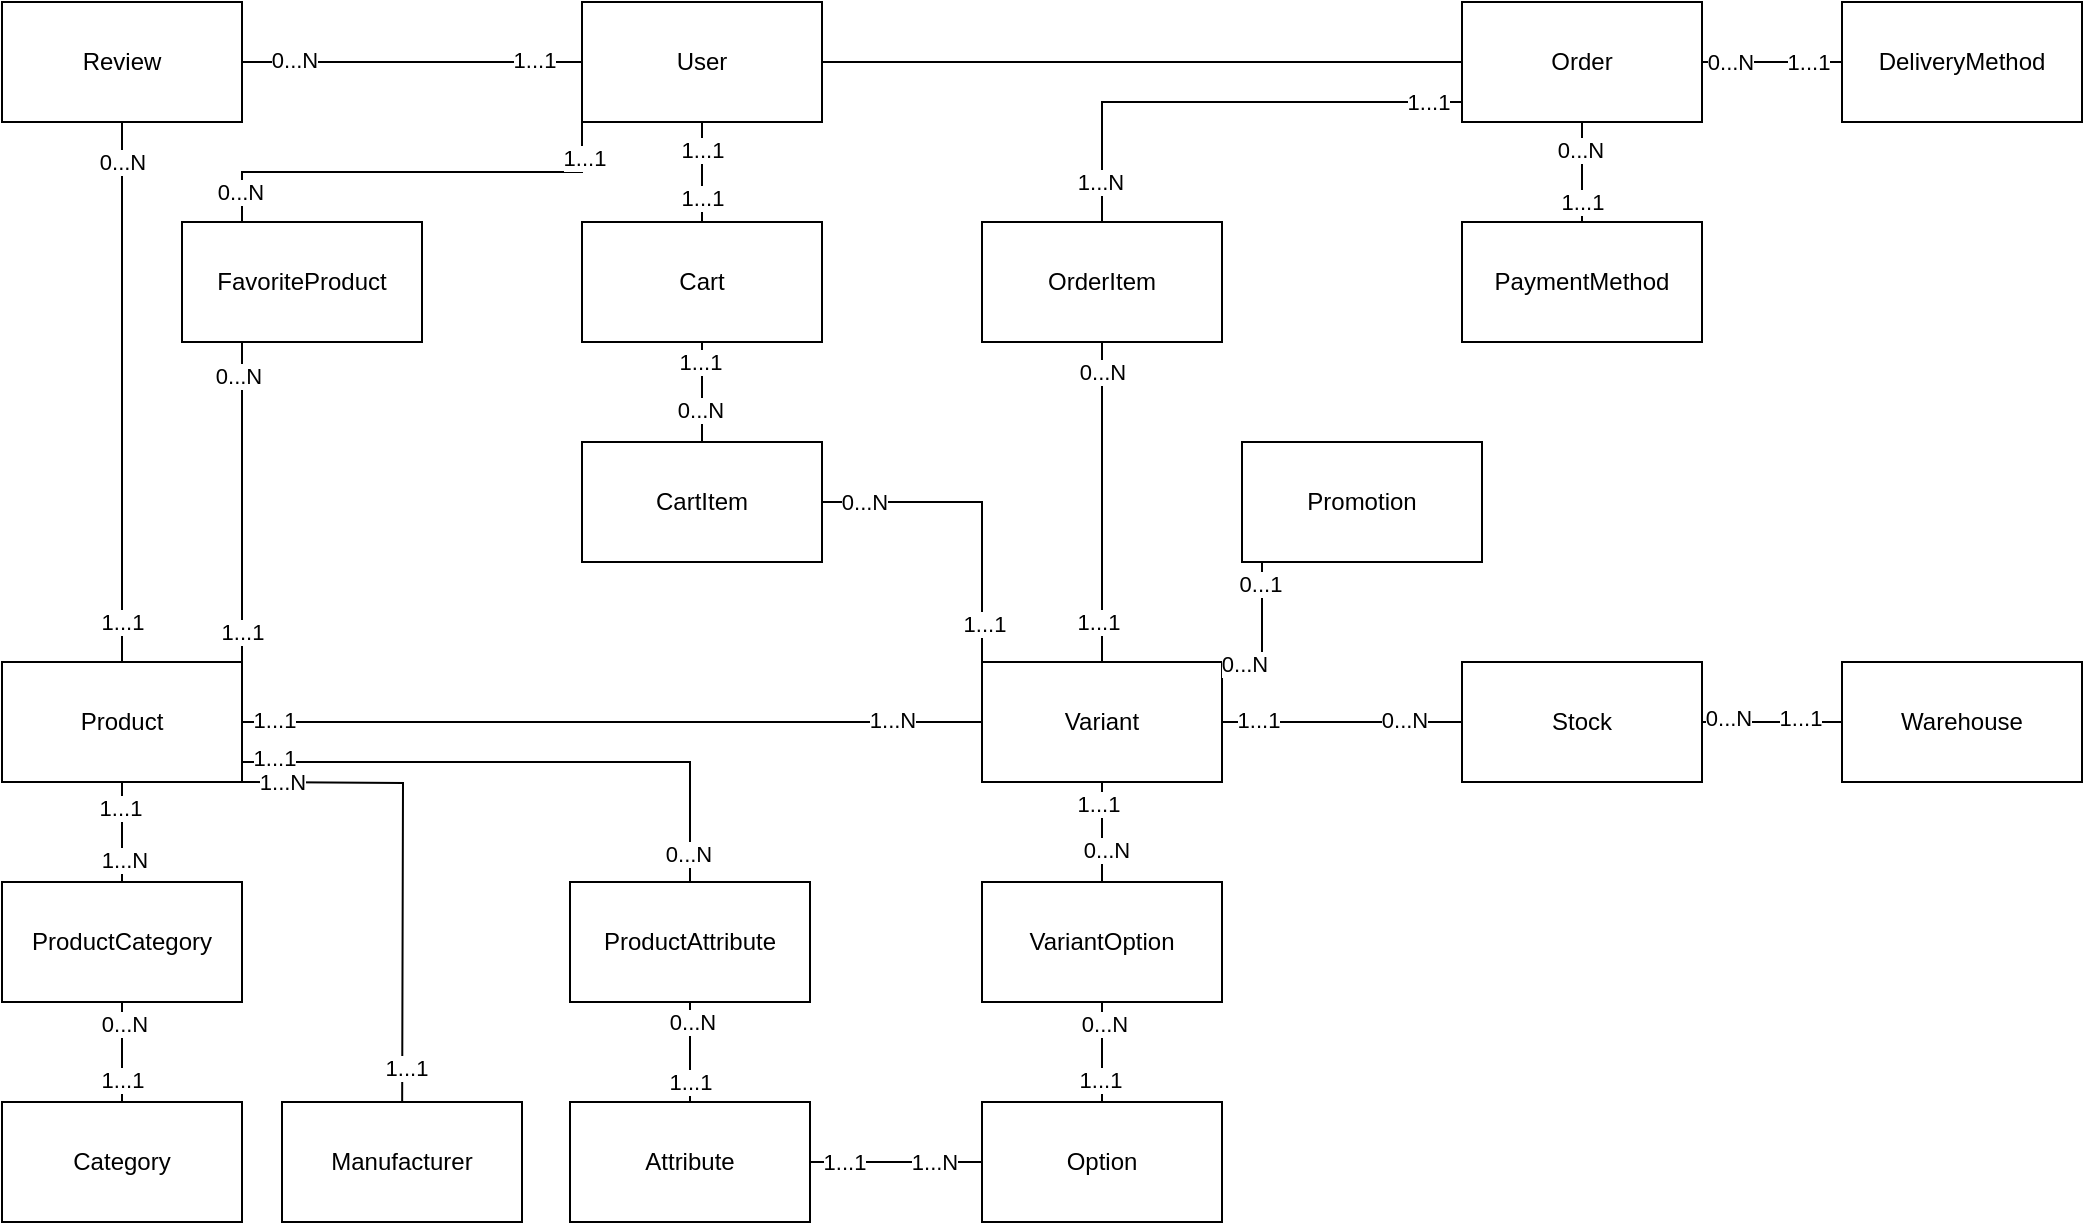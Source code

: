 <mxfile version="28.2.7">
  <diagram name="Strona-1" id="PEecjOJiIHhY2DFbFWOt">
    <mxGraphModel dx="1303" dy="703" grid="1" gridSize="10" guides="1" tooltips="1" connect="1" arrows="1" fold="1" page="1" pageScale="1" pageWidth="827" pageHeight="1169" math="0" shadow="0">
      <root>
        <mxCell id="0" />
        <mxCell id="1" parent="0" />
        <mxCell id="-7ICKPcDUCMhJo7mmsCI-3" style="rounded=0;orthogonalLoop=1;jettySize=auto;html=1;exitX=0.5;exitY=1;exitDx=0;exitDy=0;entryX=0.5;entryY=0;entryDx=0;entryDy=0;endArrow=none;endFill=0;" edge="1" parent="1" source="-7ICKPcDUCMhJo7mmsCI-1" target="-7ICKPcDUCMhJo7mmsCI-2">
          <mxGeometry relative="1" as="geometry" />
        </mxCell>
        <mxCell id="-7ICKPcDUCMhJo7mmsCI-56" value="1...1" style="edgeLabel;html=1;align=center;verticalAlign=middle;resizable=0;points=[];" vertex="1" connectable="0" parent="-7ICKPcDUCMhJo7mmsCI-3">
          <mxGeometry x="-0.467" relative="1" as="geometry">
            <mxPoint as="offset" />
          </mxGeometry>
        </mxCell>
        <mxCell id="-7ICKPcDUCMhJo7mmsCI-57" value="1...1" style="edgeLabel;html=1;align=center;verticalAlign=middle;resizable=0;points=[];" vertex="1" connectable="0" parent="-7ICKPcDUCMhJo7mmsCI-3">
          <mxGeometry x="0.493" relative="1" as="geometry">
            <mxPoint as="offset" />
          </mxGeometry>
        </mxCell>
        <mxCell id="-7ICKPcDUCMhJo7mmsCI-20" style="edgeStyle=orthogonalEdgeStyle;rounded=0;orthogonalLoop=1;jettySize=auto;html=1;exitX=1;exitY=0.5;exitDx=0;exitDy=0;entryX=0;entryY=0.5;entryDx=0;entryDy=0;endArrow=none;endFill=0;" edge="1" parent="1" source="-7ICKPcDUCMhJo7mmsCI-1" target="-7ICKPcDUCMhJo7mmsCI-4">
          <mxGeometry relative="1" as="geometry" />
        </mxCell>
        <mxCell id="-7ICKPcDUCMhJo7mmsCI-23" style="edgeStyle=orthogonalEdgeStyle;rounded=0;orthogonalLoop=1;jettySize=auto;html=1;exitX=0;exitY=1;exitDx=0;exitDy=0;endArrow=none;endFill=0;" edge="1" parent="1" source="-7ICKPcDUCMhJo7mmsCI-1" target="-7ICKPcDUCMhJo7mmsCI-7">
          <mxGeometry relative="1" as="geometry">
            <Array as="points">
              <mxPoint x="300" y="95" />
              <mxPoint x="130" y="95" />
            </Array>
          </mxGeometry>
        </mxCell>
        <mxCell id="-7ICKPcDUCMhJo7mmsCI-94" value="1...1" style="edgeLabel;html=1;align=center;verticalAlign=middle;resizable=0;points=[];" vertex="1" connectable="0" parent="-7ICKPcDUCMhJo7mmsCI-23">
          <mxGeometry x="-0.84" y="1" relative="1" as="geometry">
            <mxPoint as="offset" />
          </mxGeometry>
        </mxCell>
        <mxCell id="-7ICKPcDUCMhJo7mmsCI-95" value="0...N" style="edgeLabel;html=1;align=center;verticalAlign=middle;resizable=0;points=[];" vertex="1" connectable="0" parent="-7ICKPcDUCMhJo7mmsCI-23">
          <mxGeometry x="0.864" y="-1" relative="1" as="geometry">
            <mxPoint as="offset" />
          </mxGeometry>
        </mxCell>
        <mxCell id="-7ICKPcDUCMhJo7mmsCI-1" value="User" style="rounded=0;whiteSpace=wrap;html=1;" vertex="1" parent="1">
          <mxGeometry x="300" y="10" width="120" height="60" as="geometry" />
        </mxCell>
        <mxCell id="-7ICKPcDUCMhJo7mmsCI-2" value="Cart" style="rounded=0;whiteSpace=wrap;html=1;" vertex="1" parent="1">
          <mxGeometry x="300" y="120" width="120" height="60" as="geometry" />
        </mxCell>
        <mxCell id="-7ICKPcDUCMhJo7mmsCI-45" style="edgeStyle=orthogonalEdgeStyle;rounded=0;orthogonalLoop=1;jettySize=auto;html=1;entryX=0.5;entryY=0;entryDx=0;entryDy=0;endArrow=none;endFill=0;" edge="1" parent="1" source="-7ICKPcDUCMhJo7mmsCI-4" target="-7ICKPcDUCMhJo7mmsCI-43">
          <mxGeometry relative="1" as="geometry">
            <Array as="points">
              <mxPoint x="560" y="60" />
            </Array>
          </mxGeometry>
        </mxCell>
        <mxCell id="-7ICKPcDUCMhJo7mmsCI-62" value="1...N" style="edgeLabel;html=1;align=center;verticalAlign=middle;resizable=0;points=[];" vertex="1" connectable="0" parent="-7ICKPcDUCMhJo7mmsCI-45">
          <mxGeometry x="0.521" y="-1" relative="1" as="geometry">
            <mxPoint y="37" as="offset" />
          </mxGeometry>
        </mxCell>
        <mxCell id="-7ICKPcDUCMhJo7mmsCI-63" value="1...1" style="edgeLabel;html=1;align=center;verticalAlign=middle;resizable=0;points=[];" vertex="1" connectable="0" parent="-7ICKPcDUCMhJo7mmsCI-45">
          <mxGeometry x="-0.859" relative="1" as="geometry">
            <mxPoint as="offset" />
          </mxGeometry>
        </mxCell>
        <mxCell id="-7ICKPcDUCMhJo7mmsCI-100" style="edgeStyle=orthogonalEdgeStyle;rounded=0;orthogonalLoop=1;jettySize=auto;html=1;exitX=1;exitY=0.5;exitDx=0;exitDy=0;entryX=0;entryY=0.5;entryDx=0;entryDy=0;endArrow=none;endFill=0;" edge="1" parent="1" source="-7ICKPcDUCMhJo7mmsCI-4" target="-7ICKPcDUCMhJo7mmsCI-19">
          <mxGeometry relative="1" as="geometry" />
        </mxCell>
        <mxCell id="-7ICKPcDUCMhJo7mmsCI-101" value="0...N" style="edgeLabel;html=1;align=center;verticalAlign=middle;resizable=0;points=[];" vertex="1" connectable="0" parent="-7ICKPcDUCMhJo7mmsCI-100">
          <mxGeometry x="-0.614" relative="1" as="geometry">
            <mxPoint as="offset" />
          </mxGeometry>
        </mxCell>
        <mxCell id="-7ICKPcDUCMhJo7mmsCI-102" value="1...1" style="edgeLabel;html=1;align=center;verticalAlign=middle;resizable=0;points=[];" vertex="1" connectable="0" parent="-7ICKPcDUCMhJo7mmsCI-100">
          <mxGeometry x="0.513" y="2" relative="1" as="geometry">
            <mxPoint y="2" as="offset" />
          </mxGeometry>
        </mxCell>
        <mxCell id="-7ICKPcDUCMhJo7mmsCI-4" value="Order" style="rounded=0;whiteSpace=wrap;html=1;" vertex="1" parent="1">
          <mxGeometry x="740" y="10" width="120" height="60" as="geometry" />
        </mxCell>
        <mxCell id="-7ICKPcDUCMhJo7mmsCI-7" value="FavoriteProduct" style="rounded=0;whiteSpace=wrap;html=1;" vertex="1" parent="1">
          <mxGeometry x="100" y="120" width="120" height="60" as="geometry" />
        </mxCell>
        <mxCell id="-7ICKPcDUCMhJo7mmsCI-28" style="edgeStyle=orthogonalEdgeStyle;rounded=0;orthogonalLoop=1;jettySize=auto;html=1;entryX=0;entryY=0.5;entryDx=0;entryDy=0;endArrow=none;endFill=0;exitX=1;exitY=0.5;exitDx=0;exitDy=0;" edge="1" parent="1" source="-7ICKPcDUCMhJo7mmsCI-9" target="-7ICKPcDUCMhJo7mmsCI-10">
          <mxGeometry relative="1" as="geometry">
            <mxPoint x="130" y="350" as="sourcePoint" />
            <Array as="points">
              <mxPoint x="290" y="370" />
              <mxPoint x="290" y="370" />
            </Array>
          </mxGeometry>
        </mxCell>
        <mxCell id="-7ICKPcDUCMhJo7mmsCI-70" value="1...1" style="edgeLabel;html=1;align=center;verticalAlign=middle;resizable=0;points=[];" vertex="1" connectable="0" parent="-7ICKPcDUCMhJo7mmsCI-28">
          <mxGeometry x="-0.914" y="1" relative="1" as="geometry">
            <mxPoint as="offset" />
          </mxGeometry>
        </mxCell>
        <mxCell id="-7ICKPcDUCMhJo7mmsCI-71" value="1...N" style="edgeLabel;html=1;align=center;verticalAlign=middle;resizable=0;points=[];" vertex="1" connectable="0" parent="-7ICKPcDUCMhJo7mmsCI-28">
          <mxGeometry x="0.757" y="1" relative="1" as="geometry">
            <mxPoint as="offset" />
          </mxGeometry>
        </mxCell>
        <mxCell id="-7ICKPcDUCMhJo7mmsCI-29" style="edgeStyle=orthogonalEdgeStyle;rounded=0;orthogonalLoop=1;jettySize=auto;html=1;entryX=0.5;entryY=0;entryDx=0;entryDy=0;endArrow=none;endFill=0;" edge="1" parent="1">
          <mxGeometry relative="1" as="geometry">
            <mxPoint x="130" y="400" as="sourcePoint" />
            <mxPoint x="210" y="589.94" as="targetPoint" />
          </mxGeometry>
        </mxCell>
        <mxCell id="-7ICKPcDUCMhJo7mmsCI-78" value="1...N" style="edgeLabel;html=1;align=center;verticalAlign=middle;resizable=0;points=[];" vertex="1" connectable="0" parent="-7ICKPcDUCMhJo7mmsCI-29">
          <mxGeometry x="-0.856" relative="1" as="geometry">
            <mxPoint as="offset" />
          </mxGeometry>
        </mxCell>
        <mxCell id="-7ICKPcDUCMhJo7mmsCI-79" value="1...1" style="edgeLabel;html=1;align=center;verticalAlign=middle;resizable=0;points=[];" vertex="1" connectable="0" parent="-7ICKPcDUCMhJo7mmsCI-29">
          <mxGeometry x="0.865" y="1" relative="1" as="geometry">
            <mxPoint as="offset" />
          </mxGeometry>
        </mxCell>
        <mxCell id="-7ICKPcDUCMhJo7mmsCI-118" value="1...1" style="edgeLabel;html=1;align=center;verticalAlign=middle;resizable=0;points=[];" vertex="1" connectable="0" parent="-7ICKPcDUCMhJo7mmsCI-29">
          <mxGeometry x="0.652" y="2" relative="1" as="geometry">
            <mxPoint as="offset" />
          </mxGeometry>
        </mxCell>
        <mxCell id="-7ICKPcDUCMhJo7mmsCI-48" value="" style="edgeStyle=orthogonalEdgeStyle;rounded=0;orthogonalLoop=1;jettySize=auto;html=1;endArrow=none;endFill=0;" edge="1" parent="1" source="-7ICKPcDUCMhJo7mmsCI-9" target="-7ICKPcDUCMhJo7mmsCI-12">
          <mxGeometry relative="1" as="geometry" />
        </mxCell>
        <mxCell id="-7ICKPcDUCMhJo7mmsCI-76" value="1...1" style="edgeLabel;html=1;align=center;verticalAlign=middle;resizable=0;points=[];" vertex="1" connectable="0" parent="-7ICKPcDUCMhJo7mmsCI-48">
          <mxGeometry x="-0.486" y="-1" relative="1" as="geometry">
            <mxPoint as="offset" />
          </mxGeometry>
        </mxCell>
        <mxCell id="-7ICKPcDUCMhJo7mmsCI-77" value="1...N" style="edgeLabel;html=1;align=center;verticalAlign=middle;resizable=0;points=[];" vertex="1" connectable="0" parent="-7ICKPcDUCMhJo7mmsCI-48">
          <mxGeometry x="0.543" y="1" relative="1" as="geometry">
            <mxPoint as="offset" />
          </mxGeometry>
        </mxCell>
        <mxCell id="-7ICKPcDUCMhJo7mmsCI-9" value="Product" style="rounded=0;whiteSpace=wrap;html=1;" vertex="1" parent="1">
          <mxGeometry x="10" y="340" width="120" height="60" as="geometry" />
        </mxCell>
        <mxCell id="-7ICKPcDUCMhJo7mmsCI-10" value="Variant" style="rounded=0;whiteSpace=wrap;html=1;" vertex="1" parent="1">
          <mxGeometry x="500" y="340" width="120" height="60" as="geometry" />
        </mxCell>
        <mxCell id="-7ICKPcDUCMhJo7mmsCI-11" value="Manufacturer" style="rounded=0;whiteSpace=wrap;html=1;" vertex="1" parent="1">
          <mxGeometry x="150" y="560" width="120" height="60" as="geometry" />
        </mxCell>
        <mxCell id="-7ICKPcDUCMhJo7mmsCI-12" value="ProductCategory" style="rounded=0;whiteSpace=wrap;html=1;" vertex="1" parent="1">
          <mxGeometry x="10" y="450" width="120" height="60" as="geometry" />
        </mxCell>
        <mxCell id="-7ICKPcDUCMhJo7mmsCI-53" value="" style="edgeStyle=orthogonalEdgeStyle;rounded=0;orthogonalLoop=1;jettySize=auto;html=1;endArrow=none;endFill=0;" edge="1" parent="1" source="-7ICKPcDUCMhJo7mmsCI-14" target="-7ICKPcDUCMhJo7mmsCI-35">
          <mxGeometry relative="1" as="geometry" />
        </mxCell>
        <mxCell id="-7ICKPcDUCMhJo7mmsCI-82" value="0...N" style="edgeLabel;html=1;align=center;verticalAlign=middle;resizable=0;points=[];" vertex="1" connectable="0" parent="-7ICKPcDUCMhJo7mmsCI-53">
          <mxGeometry x="-0.63" y="2" relative="1" as="geometry">
            <mxPoint as="offset" />
          </mxGeometry>
        </mxCell>
        <mxCell id="-7ICKPcDUCMhJo7mmsCI-83" value="1...1" style="edgeLabel;html=1;align=center;verticalAlign=middle;resizable=0;points=[];" vertex="1" connectable="0" parent="-7ICKPcDUCMhJo7mmsCI-53">
          <mxGeometry x="0.382" y="2" relative="1" as="geometry">
            <mxPoint as="offset" />
          </mxGeometry>
        </mxCell>
        <mxCell id="-7ICKPcDUCMhJo7mmsCI-14" value="Stock" style="rounded=0;whiteSpace=wrap;html=1;" vertex="1" parent="1">
          <mxGeometry x="740" y="340" width="120" height="60" as="geometry" />
        </mxCell>
        <mxCell id="-7ICKPcDUCMhJo7mmsCI-32" style="edgeStyle=orthogonalEdgeStyle;rounded=0;orthogonalLoop=1;jettySize=auto;html=1;exitX=0.5;exitY=1;exitDx=0;exitDy=0;entryX=0.5;entryY=0;entryDx=0;entryDy=0;endArrow=none;endFill=0;" edge="1" parent="1" source="-7ICKPcDUCMhJo7mmsCI-15" target="-7ICKPcDUCMhJo7mmsCI-9">
          <mxGeometry relative="1" as="geometry" />
        </mxCell>
        <mxCell id="-7ICKPcDUCMhJo7mmsCI-90" value="0...N" style="edgeLabel;html=1;align=center;verticalAlign=middle;resizable=0;points=[];" vertex="1" connectable="0" parent="-7ICKPcDUCMhJo7mmsCI-32">
          <mxGeometry x="-0.856" relative="1" as="geometry">
            <mxPoint as="offset" />
          </mxGeometry>
        </mxCell>
        <mxCell id="-7ICKPcDUCMhJo7mmsCI-91" value="1...1" style="edgeLabel;html=1;align=center;verticalAlign=middle;resizable=0;points=[];" vertex="1" connectable="0" parent="-7ICKPcDUCMhJo7mmsCI-32">
          <mxGeometry x="0.85" relative="1" as="geometry">
            <mxPoint as="offset" />
          </mxGeometry>
        </mxCell>
        <mxCell id="-7ICKPcDUCMhJo7mmsCI-15" value="Review" style="rounded=0;whiteSpace=wrap;html=1;" vertex="1" parent="1">
          <mxGeometry x="10" y="10" width="120" height="60" as="geometry" />
        </mxCell>
        <mxCell id="-7ICKPcDUCMhJo7mmsCI-16" value="Attribute" style="rounded=0;whiteSpace=wrap;html=1;" vertex="1" parent="1">
          <mxGeometry x="294" y="560" width="120" height="60" as="geometry" />
        </mxCell>
        <mxCell id="-7ICKPcDUCMhJo7mmsCI-19" value="DeliveryMethod" style="rounded=0;whiteSpace=wrap;html=1;" vertex="1" parent="1">
          <mxGeometry x="930" y="10" width="120" height="60" as="geometry" />
        </mxCell>
        <mxCell id="-7ICKPcDUCMhJo7mmsCI-22" style="edgeStyle=orthogonalEdgeStyle;rounded=0;orthogonalLoop=1;jettySize=auto;html=1;exitX=1;exitY=0.5;exitDx=0;exitDy=0;endArrow=none;endFill=0;entryX=0;entryY=0.5;entryDx=0;entryDy=0;" edge="1" parent="1" source="-7ICKPcDUCMhJo7mmsCI-15" target="-7ICKPcDUCMhJo7mmsCI-1">
          <mxGeometry relative="1" as="geometry">
            <mxPoint x="190" y="120" as="sourcePoint" />
            <mxPoint x="240" y="120" as="targetPoint" />
          </mxGeometry>
        </mxCell>
        <mxCell id="-7ICKPcDUCMhJo7mmsCI-88" value="1...1" style="edgeLabel;html=1;align=center;verticalAlign=middle;resizable=0;points=[];" vertex="1" connectable="0" parent="-7ICKPcDUCMhJo7mmsCI-22">
          <mxGeometry x="0.717" y="1" relative="1" as="geometry">
            <mxPoint as="offset" />
          </mxGeometry>
        </mxCell>
        <mxCell id="-7ICKPcDUCMhJo7mmsCI-89" value="0...N" style="edgeLabel;html=1;align=center;verticalAlign=middle;resizable=0;points=[];" vertex="1" connectable="0" parent="-7ICKPcDUCMhJo7mmsCI-22">
          <mxGeometry x="-0.702" y="1" relative="1" as="geometry">
            <mxPoint as="offset" />
          </mxGeometry>
        </mxCell>
        <mxCell id="-7ICKPcDUCMhJo7mmsCI-24" style="rounded=0;orthogonalLoop=1;jettySize=auto;html=1;exitX=0.5;exitY=0;exitDx=0;exitDy=0;entryX=0.5;entryY=1;entryDx=0;entryDy=0;endArrow=none;endFill=0;" edge="1" parent="1" source="-7ICKPcDUCMhJo7mmsCI-8" target="-7ICKPcDUCMhJo7mmsCI-2">
          <mxGeometry relative="1" as="geometry">
            <mxPoint x="420" y="180" as="sourcePoint" />
            <mxPoint x="350" y="300" as="targetPoint" />
          </mxGeometry>
        </mxCell>
        <mxCell id="-7ICKPcDUCMhJo7mmsCI-58" value="0...N" style="edgeLabel;html=1;align=center;verticalAlign=middle;resizable=0;points=[];" vertex="1" connectable="0" parent="-7ICKPcDUCMhJo7mmsCI-24">
          <mxGeometry x="-0.352" y="1" relative="1" as="geometry">
            <mxPoint as="offset" />
          </mxGeometry>
        </mxCell>
        <mxCell id="-7ICKPcDUCMhJo7mmsCI-59" value="1...1" style="edgeLabel;html=1;align=center;verticalAlign=middle;resizable=0;points=[];" vertex="1" connectable="0" parent="-7ICKPcDUCMhJo7mmsCI-24">
          <mxGeometry x="0.695" y="1" relative="1" as="geometry">
            <mxPoint y="2" as="offset" />
          </mxGeometry>
        </mxCell>
        <mxCell id="-7ICKPcDUCMhJo7mmsCI-27" style="edgeStyle=orthogonalEdgeStyle;rounded=0;orthogonalLoop=1;jettySize=auto;html=1;exitX=0;exitY=0;exitDx=0;exitDy=0;entryX=1;entryY=0.5;entryDx=0;entryDy=0;endArrow=none;endFill=0;" edge="1" parent="1" source="-7ICKPcDUCMhJo7mmsCI-10" target="-7ICKPcDUCMhJo7mmsCI-8">
          <mxGeometry relative="1" as="geometry">
            <mxPoint x="440" y="380" as="sourcePoint" />
            <mxPoint x="360" y="440" as="targetPoint" />
          </mxGeometry>
        </mxCell>
        <mxCell id="-7ICKPcDUCMhJo7mmsCI-60" value="1...1" style="edgeLabel;html=1;align=center;verticalAlign=middle;resizable=0;points=[];" vertex="1" connectable="0" parent="-7ICKPcDUCMhJo7mmsCI-27">
          <mxGeometry x="-0.78" y="-1" relative="1" as="geometry">
            <mxPoint y="-2" as="offset" />
          </mxGeometry>
        </mxCell>
        <mxCell id="-7ICKPcDUCMhJo7mmsCI-61" value="0...N" style="edgeLabel;html=1;align=center;verticalAlign=middle;resizable=0;points=[];" vertex="1" connectable="0" parent="-7ICKPcDUCMhJo7mmsCI-27">
          <mxGeometry x="0.844" relative="1" as="geometry">
            <mxPoint x="8" as="offset" />
          </mxGeometry>
        </mxCell>
        <mxCell id="-7ICKPcDUCMhJo7mmsCI-31" style="edgeStyle=orthogonalEdgeStyle;rounded=0;orthogonalLoop=1;jettySize=auto;html=1;exitX=0;exitY=0.5;exitDx=0;exitDy=0;entryX=1;entryY=0.5;entryDx=0;entryDy=0;endArrow=none;endFill=0;" edge="1" parent="1" source="-7ICKPcDUCMhJo7mmsCI-14" target="-7ICKPcDUCMhJo7mmsCI-10">
          <mxGeometry relative="1" as="geometry" />
        </mxCell>
        <mxCell id="-7ICKPcDUCMhJo7mmsCI-80" value="1...1" style="edgeLabel;html=1;align=center;verticalAlign=middle;resizable=0;points=[];" vertex="1" connectable="0" parent="-7ICKPcDUCMhJo7mmsCI-31">
          <mxGeometry x="0.712" y="-1" relative="1" as="geometry">
            <mxPoint as="offset" />
          </mxGeometry>
        </mxCell>
        <mxCell id="-7ICKPcDUCMhJo7mmsCI-81" value="0...N" style="edgeLabel;html=1;align=center;verticalAlign=middle;resizable=0;points=[];" vertex="1" connectable="0" parent="-7ICKPcDUCMhJo7mmsCI-31">
          <mxGeometry x="-0.52" y="-1" relative="1" as="geometry">
            <mxPoint as="offset" />
          </mxGeometry>
        </mxCell>
        <mxCell id="-7ICKPcDUCMhJo7mmsCI-35" value="Warehouse" style="rounded=0;whiteSpace=wrap;html=1;" vertex="1" parent="1">
          <mxGeometry x="930" y="340" width="120" height="60" as="geometry" />
        </mxCell>
        <mxCell id="-7ICKPcDUCMhJo7mmsCI-96" value="" style="edgeStyle=orthogonalEdgeStyle;rounded=0;orthogonalLoop=1;jettySize=auto;html=1;endArrow=none;endFill=0;" edge="1" parent="1" source="-7ICKPcDUCMhJo7mmsCI-39" target="-7ICKPcDUCMhJo7mmsCI-4">
          <mxGeometry relative="1" as="geometry" />
        </mxCell>
        <mxCell id="-7ICKPcDUCMhJo7mmsCI-97" value="0...N" style="edgeLabel;html=1;align=center;verticalAlign=middle;resizable=0;points=[];" vertex="1" connectable="0" parent="-7ICKPcDUCMhJo7mmsCI-96">
          <mxGeometry x="0.434" y="1" relative="1" as="geometry">
            <mxPoint as="offset" />
          </mxGeometry>
        </mxCell>
        <mxCell id="-7ICKPcDUCMhJo7mmsCI-98" value="1...1" style="edgeLabel;html=1;align=center;verticalAlign=middle;resizable=0;points=[];" vertex="1" connectable="0" parent="-7ICKPcDUCMhJo7mmsCI-96">
          <mxGeometry x="-0.621" relative="1" as="geometry">
            <mxPoint y="-1" as="offset" />
          </mxGeometry>
        </mxCell>
        <mxCell id="-7ICKPcDUCMhJo7mmsCI-39" value="PaymentMethod" style="rounded=0;whiteSpace=wrap;html=1;" vertex="1" parent="1">
          <mxGeometry x="740" y="120" width="120" height="60" as="geometry" />
        </mxCell>
        <mxCell id="-7ICKPcDUCMhJo7mmsCI-42" value="" style="edgeStyle=orthogonalEdgeStyle;rounded=0;orthogonalLoop=1;jettySize=auto;html=1;exitX=0.5;exitY=1;exitDx=0;exitDy=0;entryX=1;entryY=0;entryDx=0;entryDy=0;endArrow=none;endFill=0;" edge="1" parent="1" source="-7ICKPcDUCMhJo7mmsCI-7" target="-7ICKPcDUCMhJo7mmsCI-9">
          <mxGeometry relative="1" as="geometry">
            <mxPoint x="480" y="170" as="sourcePoint" />
            <mxPoint x="306" y="319" as="targetPoint" />
            <Array as="points">
              <mxPoint x="130" y="180" />
            </Array>
          </mxGeometry>
        </mxCell>
        <mxCell id="-7ICKPcDUCMhJo7mmsCI-86" value="1...1" style="edgeLabel;html=1;align=center;verticalAlign=middle;resizable=0;points=[];" vertex="1" connectable="0" parent="-7ICKPcDUCMhJo7mmsCI-42">
          <mxGeometry x="0.84" relative="1" as="geometry">
            <mxPoint as="offset" />
          </mxGeometry>
        </mxCell>
        <mxCell id="-7ICKPcDUCMhJo7mmsCI-87" value="0...N" style="edgeLabel;html=1;align=center;verticalAlign=middle;resizable=0;points=[];" vertex="1" connectable="0" parent="-7ICKPcDUCMhJo7mmsCI-42">
          <mxGeometry x="-0.513" y="-2" relative="1" as="geometry">
            <mxPoint as="offset" />
          </mxGeometry>
        </mxCell>
        <mxCell id="-7ICKPcDUCMhJo7mmsCI-8" value="CartItem" style="rounded=0;whiteSpace=wrap;html=1;" vertex="1" parent="1">
          <mxGeometry x="300" y="230" width="120" height="60" as="geometry" />
        </mxCell>
        <mxCell id="-7ICKPcDUCMhJo7mmsCI-44" style="edgeStyle=orthogonalEdgeStyle;rounded=0;orthogonalLoop=1;jettySize=auto;html=1;entryX=0.5;entryY=0;entryDx=0;entryDy=0;endArrow=none;endFill=0;" edge="1" parent="1" source="-7ICKPcDUCMhJo7mmsCI-43" target="-7ICKPcDUCMhJo7mmsCI-10">
          <mxGeometry relative="1" as="geometry" />
        </mxCell>
        <mxCell id="-7ICKPcDUCMhJo7mmsCI-64" value="0...N" style="edgeLabel;html=1;align=center;verticalAlign=middle;resizable=0;points=[];" vertex="1" connectable="0" parent="-7ICKPcDUCMhJo7mmsCI-44">
          <mxGeometry x="-0.821" relative="1" as="geometry">
            <mxPoint as="offset" />
          </mxGeometry>
        </mxCell>
        <mxCell id="-7ICKPcDUCMhJo7mmsCI-65" value="1...1" style="edgeLabel;html=1;align=center;verticalAlign=middle;resizable=0;points=[];" vertex="1" connectable="0" parent="-7ICKPcDUCMhJo7mmsCI-44">
          <mxGeometry x="0.684" y="-2" relative="1" as="geometry">
            <mxPoint y="5" as="offset" />
          </mxGeometry>
        </mxCell>
        <mxCell id="-7ICKPcDUCMhJo7mmsCI-43" value="OrderItem" style="rounded=0;whiteSpace=wrap;html=1;" vertex="1" parent="1">
          <mxGeometry x="500" y="120" width="120" height="60" as="geometry" />
        </mxCell>
        <mxCell id="-7ICKPcDUCMhJo7mmsCI-46" value="Category" style="rounded=0;whiteSpace=wrap;html=1;" vertex="1" parent="1">
          <mxGeometry x="10" y="560" width="120" height="60" as="geometry" />
        </mxCell>
        <mxCell id="-7ICKPcDUCMhJo7mmsCI-47" style="edgeStyle=orthogonalEdgeStyle;rounded=0;orthogonalLoop=1;jettySize=auto;html=1;entryX=0.5;entryY=1;entryDx=0;entryDy=0;endArrow=none;endFill=0;" edge="1" parent="1" source="-7ICKPcDUCMhJo7mmsCI-46" target="-7ICKPcDUCMhJo7mmsCI-12">
          <mxGeometry relative="1" as="geometry" />
        </mxCell>
        <mxCell id="-7ICKPcDUCMhJo7mmsCI-92" value="1...1" style="edgeLabel;html=1;align=center;verticalAlign=middle;resizable=0;points=[];" vertex="1" connectable="0" parent="-7ICKPcDUCMhJo7mmsCI-47">
          <mxGeometry x="-0.557" relative="1" as="geometry">
            <mxPoint as="offset" />
          </mxGeometry>
        </mxCell>
        <mxCell id="-7ICKPcDUCMhJo7mmsCI-93" value="0...N" style="edgeLabel;html=1;align=center;verticalAlign=middle;resizable=0;points=[];" vertex="1" connectable="0" parent="-7ICKPcDUCMhJo7mmsCI-47">
          <mxGeometry x="0.669" y="-1" relative="1" as="geometry">
            <mxPoint y="2" as="offset" />
          </mxGeometry>
        </mxCell>
        <mxCell id="-7ICKPcDUCMhJo7mmsCI-50" style="edgeStyle=orthogonalEdgeStyle;rounded=0;orthogonalLoop=1;jettySize=auto;html=1;entryX=1;entryY=0;entryDx=0;entryDy=0;endArrow=none;endFill=0;" edge="1" parent="1" source="-7ICKPcDUCMhJo7mmsCI-49" target="-7ICKPcDUCMhJo7mmsCI-10">
          <mxGeometry relative="1" as="geometry">
            <Array as="points">
              <mxPoint x="640" y="340" />
            </Array>
          </mxGeometry>
        </mxCell>
        <mxCell id="-7ICKPcDUCMhJo7mmsCI-84" value="0...N" style="edgeLabel;html=1;align=center;verticalAlign=middle;resizable=0;points=[];" vertex="1" connectable="0" parent="-7ICKPcDUCMhJo7mmsCI-50">
          <mxGeometry x="0.7" y="1" relative="1" as="geometry">
            <mxPoint as="offset" />
          </mxGeometry>
        </mxCell>
        <mxCell id="-7ICKPcDUCMhJo7mmsCI-85" value="0...1" style="edgeLabel;html=1;align=center;verticalAlign=middle;resizable=0;points=[];" vertex="1" connectable="0" parent="-7ICKPcDUCMhJo7mmsCI-50">
          <mxGeometry x="-0.696" y="-1" relative="1" as="geometry">
            <mxPoint as="offset" />
          </mxGeometry>
        </mxCell>
        <mxCell id="-7ICKPcDUCMhJo7mmsCI-49" value="Promotion" style="rounded=0;whiteSpace=wrap;html=1;" vertex="1" parent="1">
          <mxGeometry x="630" y="230" width="120" height="60" as="geometry" />
        </mxCell>
        <mxCell id="-7ICKPcDUCMhJo7mmsCI-52" style="edgeStyle=orthogonalEdgeStyle;rounded=0;orthogonalLoop=1;jettySize=auto;html=1;entryX=1;entryY=0.5;entryDx=0;entryDy=0;endArrow=none;endFill=0;" edge="1" parent="1" source="-7ICKPcDUCMhJo7mmsCI-51" target="-7ICKPcDUCMhJo7mmsCI-16">
          <mxGeometry relative="1" as="geometry" />
        </mxCell>
        <mxCell id="-7ICKPcDUCMhJo7mmsCI-74" value="1...1" style="edgeLabel;html=1;align=center;verticalAlign=middle;resizable=0;points=[];" vertex="1" connectable="0" parent="-7ICKPcDUCMhJo7mmsCI-52">
          <mxGeometry x="0.619" y="-1" relative="1" as="geometry">
            <mxPoint y="1" as="offset" />
          </mxGeometry>
        </mxCell>
        <mxCell id="-7ICKPcDUCMhJo7mmsCI-75" value="1...N" style="edgeLabel;html=1;align=center;verticalAlign=middle;resizable=0;points=[];" vertex="1" connectable="0" parent="-7ICKPcDUCMhJo7mmsCI-52">
          <mxGeometry x="-0.429" relative="1" as="geometry">
            <mxPoint as="offset" />
          </mxGeometry>
        </mxCell>
        <mxCell id="-7ICKPcDUCMhJo7mmsCI-51" value="Option" style="rounded=0;whiteSpace=wrap;html=1;" vertex="1" parent="1">
          <mxGeometry x="500" y="560" width="120" height="60" as="geometry" />
        </mxCell>
        <mxCell id="-7ICKPcDUCMhJo7mmsCI-104" style="edgeStyle=orthogonalEdgeStyle;rounded=0;orthogonalLoop=1;jettySize=auto;html=1;exitX=0.5;exitY=0;exitDx=0;exitDy=0;endArrow=none;endFill=0;" edge="1" parent="1" source="-7ICKPcDUCMhJo7mmsCI-103">
          <mxGeometry relative="1" as="geometry">
            <mxPoint x="130" y="390" as="targetPoint" />
            <Array as="points">
              <mxPoint x="354" y="390" />
            </Array>
          </mxGeometry>
        </mxCell>
        <mxCell id="-7ICKPcDUCMhJo7mmsCI-110" value="1...1" style="edgeLabel;html=1;align=center;verticalAlign=middle;resizable=0;points=[];" vertex="1" connectable="0" parent="-7ICKPcDUCMhJo7mmsCI-104">
          <mxGeometry x="0.89" y="-2" relative="1" as="geometry">
            <mxPoint as="offset" />
          </mxGeometry>
        </mxCell>
        <mxCell id="-7ICKPcDUCMhJo7mmsCI-111" value="0...N" style="edgeLabel;html=1;align=center;verticalAlign=middle;resizable=0;points=[];" vertex="1" connectable="0" parent="-7ICKPcDUCMhJo7mmsCI-104">
          <mxGeometry x="-0.899" y="1" relative="1" as="geometry">
            <mxPoint as="offset" />
          </mxGeometry>
        </mxCell>
        <mxCell id="-7ICKPcDUCMhJo7mmsCI-105" style="edgeStyle=orthogonalEdgeStyle;rounded=0;orthogonalLoop=1;jettySize=auto;html=1;exitX=0.5;exitY=1;exitDx=0;exitDy=0;entryX=0.5;entryY=0;entryDx=0;entryDy=0;endArrow=none;endFill=0;" edge="1" parent="1" source="-7ICKPcDUCMhJo7mmsCI-103" target="-7ICKPcDUCMhJo7mmsCI-16">
          <mxGeometry relative="1" as="geometry" />
        </mxCell>
        <mxCell id="-7ICKPcDUCMhJo7mmsCI-112" value="1...1" style="edgeLabel;html=1;align=center;verticalAlign=middle;resizable=0;points=[];" vertex="1" connectable="0" parent="-7ICKPcDUCMhJo7mmsCI-105">
          <mxGeometry x="0.247" y="-1" relative="1" as="geometry">
            <mxPoint x="1" y="9" as="offset" />
          </mxGeometry>
        </mxCell>
        <mxCell id="-7ICKPcDUCMhJo7mmsCI-113" value="0...N" style="edgeLabel;html=1;align=center;verticalAlign=middle;resizable=0;points=[];" vertex="1" connectable="0" parent="-7ICKPcDUCMhJo7mmsCI-105">
          <mxGeometry x="-0.625" y="1" relative="1" as="geometry">
            <mxPoint as="offset" />
          </mxGeometry>
        </mxCell>
        <mxCell id="-7ICKPcDUCMhJo7mmsCI-103" value="ProductAttribute" style="rounded=0;whiteSpace=wrap;html=1;" vertex="1" parent="1">
          <mxGeometry x="294" y="450" width="120" height="60" as="geometry" />
        </mxCell>
        <mxCell id="-7ICKPcDUCMhJo7mmsCI-108" value="" style="edgeStyle=orthogonalEdgeStyle;rounded=0;orthogonalLoop=1;jettySize=auto;html=1;endArrow=none;endFill=0;" edge="1" parent="1" source="-7ICKPcDUCMhJo7mmsCI-107" target="-7ICKPcDUCMhJo7mmsCI-10">
          <mxGeometry relative="1" as="geometry" />
        </mxCell>
        <mxCell id="-7ICKPcDUCMhJo7mmsCI-114" value="0...N" style="edgeLabel;html=1;align=center;verticalAlign=middle;resizable=0;points=[];" vertex="1" connectable="0" parent="-7ICKPcDUCMhJo7mmsCI-108">
          <mxGeometry x="-0.356" y="-2" relative="1" as="geometry">
            <mxPoint as="offset" />
          </mxGeometry>
        </mxCell>
        <mxCell id="-7ICKPcDUCMhJo7mmsCI-115" value="1...1" style="edgeLabel;html=1;align=center;verticalAlign=middle;resizable=0;points=[];" vertex="1" connectable="0" parent="-7ICKPcDUCMhJo7mmsCI-108">
          <mxGeometry x="0.589" y="2" relative="1" as="geometry">
            <mxPoint as="offset" />
          </mxGeometry>
        </mxCell>
        <mxCell id="-7ICKPcDUCMhJo7mmsCI-109" value="" style="edgeStyle=orthogonalEdgeStyle;rounded=0;orthogonalLoop=1;jettySize=auto;html=1;endArrow=none;endFill=0;" edge="1" parent="1" source="-7ICKPcDUCMhJo7mmsCI-107" target="-7ICKPcDUCMhJo7mmsCI-51">
          <mxGeometry relative="1" as="geometry" />
        </mxCell>
        <mxCell id="-7ICKPcDUCMhJo7mmsCI-116" value="1...1" style="edgeLabel;html=1;align=center;verticalAlign=middle;resizable=0;points=[];" vertex="1" connectable="0" parent="-7ICKPcDUCMhJo7mmsCI-109">
          <mxGeometry x="0.538" y="-1" relative="1" as="geometry">
            <mxPoint as="offset" />
          </mxGeometry>
        </mxCell>
        <mxCell id="-7ICKPcDUCMhJo7mmsCI-117" value="0...N" style="edgeLabel;html=1;align=center;verticalAlign=middle;resizable=0;points=[];" vertex="1" connectable="0" parent="-7ICKPcDUCMhJo7mmsCI-109">
          <mxGeometry x="-0.589" y="1" relative="1" as="geometry">
            <mxPoint as="offset" />
          </mxGeometry>
        </mxCell>
        <mxCell id="-7ICKPcDUCMhJo7mmsCI-107" value="VariantOption" style="rounded=0;whiteSpace=wrap;html=1;" vertex="1" parent="1">
          <mxGeometry x="500" y="450" width="120" height="60" as="geometry" />
        </mxCell>
      </root>
    </mxGraphModel>
  </diagram>
</mxfile>
